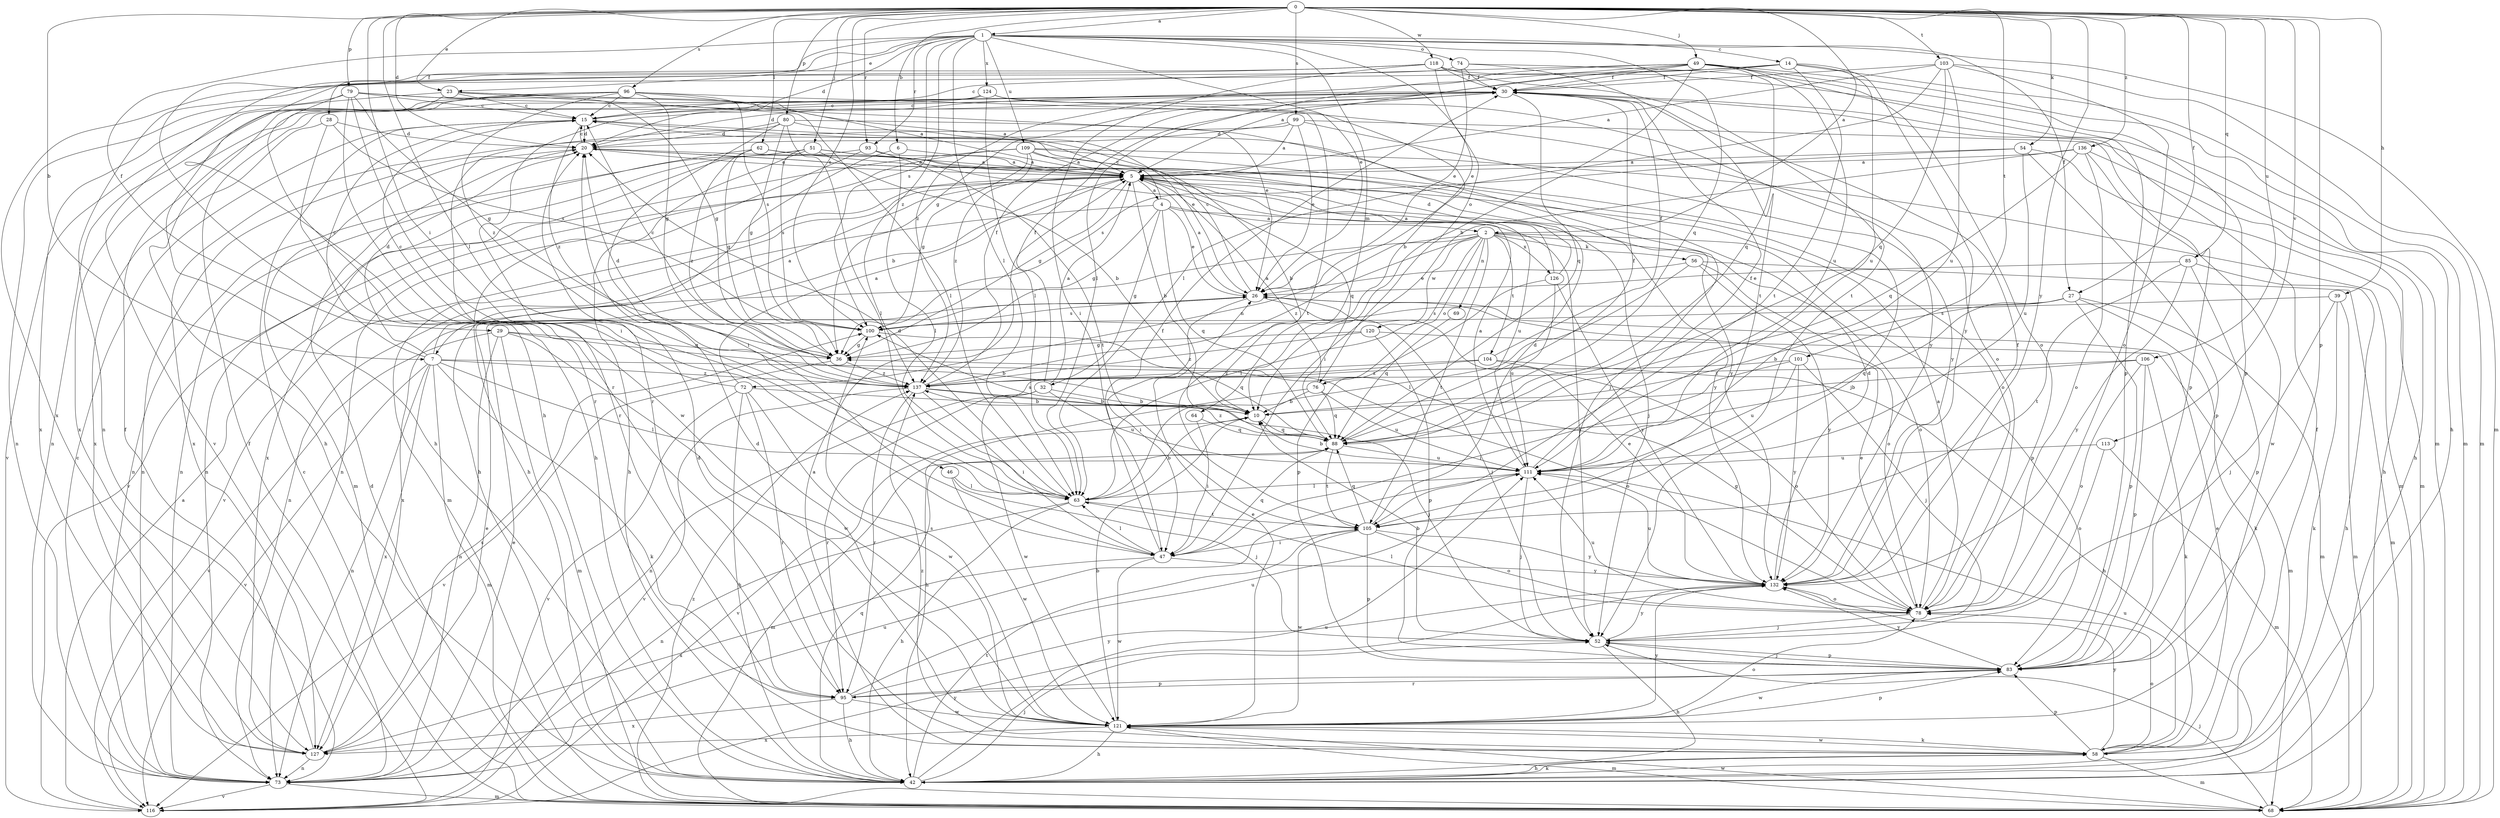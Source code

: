 strict digraph  {
0;
1;
2;
4;
5;
6;
7;
10;
14;
15;
20;
23;
26;
27;
28;
29;
30;
32;
36;
39;
42;
46;
47;
49;
51;
52;
54;
56;
58;
62;
63;
64;
68;
69;
72;
73;
74;
76;
78;
79;
80;
83;
85;
88;
93;
95;
96;
99;
100;
101;
103;
104;
105;
106;
109;
111;
113;
116;
118;
120;
121;
124;
126;
127;
132;
136;
137;
0 -> 1  [label=a];
0 -> 2  [label=a];
0 -> 6  [label=b];
0 -> 7  [label=b];
0 -> 20  [label=d];
0 -> 23  [label=e];
0 -> 27  [label=f];
0 -> 39  [label=h];
0 -> 46  [label=i];
0 -> 49  [label=j];
0 -> 51  [label=j];
0 -> 54  [label=k];
0 -> 62  [label=l];
0 -> 63  [label=l];
0 -> 79  [label=p];
0 -> 80  [label=p];
0 -> 83  [label=p];
0 -> 85  [label=q];
0 -> 93  [label=r];
0 -> 96  [label=s];
0 -> 99  [label=s];
0 -> 100  [label=s];
0 -> 101  [label=t];
0 -> 103  [label=t];
0 -> 106  [label=u];
0 -> 113  [label=v];
0 -> 118  [label=w];
0 -> 132  [label=y];
0 -> 136  [label=z];
1 -> 14  [label=c];
1 -> 20  [label=d];
1 -> 23  [label=e];
1 -> 26  [label=e];
1 -> 27  [label=f];
1 -> 28  [label=f];
1 -> 29  [label=f];
1 -> 42  [label=h];
1 -> 63  [label=l];
1 -> 64  [label=m];
1 -> 68  [label=m];
1 -> 74  [label=o];
1 -> 76  [label=o];
1 -> 88  [label=q];
1 -> 93  [label=r];
1 -> 100  [label=s];
1 -> 109  [label=u];
1 -> 124  [label=x];
1 -> 137  [label=z];
2 -> 56  [label=k];
2 -> 63  [label=l];
2 -> 69  [label=n];
2 -> 72  [label=n];
2 -> 76  [label=o];
2 -> 78  [label=o];
2 -> 83  [label=p];
2 -> 104  [label=t];
2 -> 105  [label=t];
2 -> 120  [label=w];
2 -> 126  [label=x];
2 -> 127  [label=x];
2 -> 137  [label=z];
4 -> 2  [label=a];
4 -> 15  [label=c];
4 -> 26  [label=e];
4 -> 32  [label=g];
4 -> 36  [label=g];
4 -> 52  [label=j];
4 -> 73  [label=n];
4 -> 88  [label=q];
5 -> 4  [label=a];
5 -> 7  [label=b];
5 -> 10  [label=b];
5 -> 36  [label=g];
5 -> 52  [label=j];
5 -> 68  [label=m];
5 -> 111  [label=u];
5 -> 116  [label=v];
5 -> 132  [label=y];
6 -> 5  [label=a];
6 -> 42  [label=h];
6 -> 63  [label=l];
7 -> 5  [label=a];
7 -> 15  [label=c];
7 -> 20  [label=d];
7 -> 58  [label=k];
7 -> 63  [label=l];
7 -> 68  [label=m];
7 -> 73  [label=n];
7 -> 78  [label=o];
7 -> 116  [label=v];
7 -> 127  [label=x];
7 -> 137  [label=z];
10 -> 88  [label=q];
10 -> 116  [label=v];
14 -> 30  [label=f];
14 -> 36  [label=g];
14 -> 68  [label=m];
14 -> 73  [label=n];
14 -> 105  [label=t];
14 -> 111  [label=u];
14 -> 132  [label=y];
15 -> 20  [label=d];
15 -> 52  [label=j];
15 -> 137  [label=z];
20 -> 5  [label=a];
20 -> 15  [label=c];
20 -> 68  [label=m];
20 -> 73  [label=n];
23 -> 5  [label=a];
23 -> 15  [label=c];
23 -> 36  [label=g];
23 -> 42  [label=h];
23 -> 63  [label=l];
23 -> 127  [label=x];
26 -> 5  [label=a];
26 -> 15  [label=c];
26 -> 47  [label=i];
26 -> 52  [label=j];
26 -> 100  [label=s];
27 -> 10  [label=b];
27 -> 58  [label=k];
27 -> 68  [label=m];
27 -> 83  [label=p];
27 -> 88  [label=q];
27 -> 100  [label=s];
28 -> 20  [label=d];
28 -> 42  [label=h];
28 -> 100  [label=s];
28 -> 127  [label=x];
29 -> 10  [label=b];
29 -> 36  [label=g];
29 -> 68  [label=m];
29 -> 73  [label=n];
29 -> 116  [label=v];
29 -> 121  [label=w];
30 -> 15  [label=c];
30 -> 20  [label=d];
30 -> 83  [label=p];
30 -> 88  [label=q];
30 -> 95  [label=r];
32 -> 5  [label=a];
32 -> 10  [label=b];
32 -> 30  [label=f];
32 -> 95  [label=r];
32 -> 111  [label=u];
32 -> 121  [label=w];
36 -> 15  [label=c];
36 -> 116  [label=v];
36 -> 137  [label=z];
39 -> 52  [label=j];
39 -> 58  [label=k];
39 -> 68  [label=m];
39 -> 100  [label=s];
42 -> 52  [label=j];
42 -> 58  [label=k];
42 -> 88  [label=q];
42 -> 105  [label=t];
42 -> 111  [label=u];
46 -> 52  [label=j];
46 -> 63  [label=l];
46 -> 121  [label=w];
47 -> 30  [label=f];
47 -> 63  [label=l];
47 -> 88  [label=q];
47 -> 121  [label=w];
47 -> 127  [label=x];
47 -> 132  [label=y];
49 -> 5  [label=a];
49 -> 10  [label=b];
49 -> 15  [label=c];
49 -> 30  [label=f];
49 -> 42  [label=h];
49 -> 63  [label=l];
49 -> 78  [label=o];
49 -> 83  [label=p];
49 -> 88  [label=q];
49 -> 111  [label=u];
49 -> 137  [label=z];
51 -> 5  [label=a];
51 -> 10  [label=b];
51 -> 42  [label=h];
51 -> 73  [label=n];
51 -> 88  [label=q];
51 -> 100  [label=s];
51 -> 127  [label=x];
52 -> 10  [label=b];
52 -> 42  [label=h];
52 -> 83  [label=p];
52 -> 132  [label=y];
54 -> 5  [label=a];
54 -> 68  [label=m];
54 -> 83  [label=p];
54 -> 100  [label=s];
54 -> 111  [label=u];
56 -> 26  [label=e];
56 -> 63  [label=l];
56 -> 68  [label=m];
56 -> 78  [label=o];
56 -> 132  [label=y];
58 -> 5  [label=a];
58 -> 20  [label=d];
58 -> 26  [label=e];
58 -> 30  [label=f];
58 -> 42  [label=h];
58 -> 68  [label=m];
58 -> 78  [label=o];
58 -> 83  [label=p];
58 -> 111  [label=u];
58 -> 121  [label=w];
58 -> 132  [label=y];
58 -> 137  [label=z];
62 -> 5  [label=a];
62 -> 36  [label=g];
62 -> 73  [label=n];
62 -> 132  [label=y];
62 -> 137  [label=z];
63 -> 10  [label=b];
63 -> 20  [label=d];
63 -> 42  [label=h];
63 -> 73  [label=n];
63 -> 105  [label=t];
64 -> 47  [label=i];
64 -> 88  [label=q];
68 -> 15  [label=c];
68 -> 20  [label=d];
68 -> 52  [label=j];
68 -> 121  [label=w];
68 -> 137  [label=z];
69 -> 88  [label=q];
72 -> 5  [label=a];
72 -> 10  [label=b];
72 -> 15  [label=c];
72 -> 42  [label=h];
72 -> 95  [label=r];
72 -> 116  [label=v];
72 -> 121  [label=w];
73 -> 15  [label=c];
73 -> 26  [label=e];
73 -> 30  [label=f];
73 -> 68  [label=m];
73 -> 111  [label=u];
73 -> 116  [label=v];
74 -> 26  [label=e];
74 -> 30  [label=f];
74 -> 83  [label=p];
74 -> 105  [label=t];
74 -> 127  [label=x];
76 -> 5  [label=a];
76 -> 10  [label=b];
76 -> 42  [label=h];
76 -> 88  [label=q];
76 -> 111  [label=u];
78 -> 5  [label=a];
78 -> 26  [label=e];
78 -> 36  [label=g];
78 -> 52  [label=j];
78 -> 63  [label=l];
78 -> 111  [label=u];
79 -> 15  [label=c];
79 -> 26  [label=e];
79 -> 36  [label=g];
79 -> 47  [label=i];
79 -> 73  [label=n];
79 -> 95  [label=r];
79 -> 105  [label=t];
79 -> 121  [label=w];
80 -> 20  [label=d];
80 -> 26  [label=e];
80 -> 36  [label=g];
80 -> 47  [label=i];
80 -> 52  [label=j];
80 -> 63  [label=l];
80 -> 95  [label=r];
83 -> 52  [label=j];
83 -> 95  [label=r];
83 -> 121  [label=w];
83 -> 132  [label=y];
85 -> 26  [label=e];
85 -> 42  [label=h];
85 -> 83  [label=p];
85 -> 105  [label=t];
85 -> 132  [label=y];
88 -> 30  [label=f];
88 -> 68  [label=m];
88 -> 100  [label=s];
88 -> 105  [label=t];
88 -> 111  [label=u];
88 -> 137  [label=z];
93 -> 5  [label=a];
93 -> 42  [label=h];
93 -> 73  [label=n];
93 -> 105  [label=t];
95 -> 42  [label=h];
95 -> 83  [label=p];
95 -> 111  [label=u];
95 -> 121  [label=w];
95 -> 127  [label=x];
95 -> 132  [label=y];
96 -> 5  [label=a];
96 -> 15  [label=c];
96 -> 36  [label=g];
96 -> 42  [label=h];
96 -> 73  [label=n];
96 -> 78  [label=o];
96 -> 100  [label=s];
96 -> 116  [label=v];
96 -> 137  [label=z];
99 -> 5  [label=a];
99 -> 20  [label=d];
99 -> 26  [label=e];
99 -> 42  [label=h];
99 -> 127  [label=x];
99 -> 132  [label=y];
100 -> 36  [label=g];
100 -> 88  [label=q];
101 -> 47  [label=i];
101 -> 52  [label=j];
101 -> 111  [label=u];
101 -> 132  [label=y];
101 -> 137  [label=z];
103 -> 5  [label=a];
103 -> 30  [label=f];
103 -> 63  [label=l];
103 -> 68  [label=m];
103 -> 78  [label=o];
103 -> 88  [label=q];
103 -> 111  [label=u];
104 -> 30  [label=f];
104 -> 42  [label=h];
104 -> 73  [label=n];
104 -> 78  [label=o];
104 -> 137  [label=z];
105 -> 20  [label=d];
105 -> 47  [label=i];
105 -> 78  [label=o];
105 -> 83  [label=p];
105 -> 88  [label=q];
105 -> 121  [label=w];
105 -> 132  [label=y];
106 -> 10  [label=b];
106 -> 58  [label=k];
106 -> 78  [label=o];
106 -> 83  [label=p];
106 -> 137  [label=z];
109 -> 5  [label=a];
109 -> 10  [label=b];
109 -> 36  [label=g];
109 -> 68  [label=m];
109 -> 73  [label=n];
109 -> 78  [label=o];
109 -> 116  [label=v];
109 -> 137  [label=z];
111 -> 5  [label=a];
111 -> 10  [label=b];
111 -> 30  [label=f];
111 -> 52  [label=j];
111 -> 63  [label=l];
113 -> 68  [label=m];
113 -> 78  [label=o];
113 -> 111  [label=u];
116 -> 5  [label=a];
116 -> 132  [label=y];
118 -> 26  [label=e];
118 -> 30  [label=f];
118 -> 47  [label=i];
118 -> 68  [label=m];
118 -> 95  [label=r];
118 -> 105  [label=t];
118 -> 116  [label=v];
120 -> 36  [label=g];
120 -> 68  [label=m];
120 -> 83  [label=p];
120 -> 137  [label=z];
121 -> 10  [label=b];
121 -> 20  [label=d];
121 -> 26  [label=e];
121 -> 42  [label=h];
121 -> 58  [label=k];
121 -> 68  [label=m];
121 -> 78  [label=o];
121 -> 83  [label=p];
121 -> 100  [label=s];
121 -> 127  [label=x];
121 -> 132  [label=y];
124 -> 10  [label=b];
124 -> 15  [label=c];
124 -> 63  [label=l];
124 -> 127  [label=x];
124 -> 132  [label=y];
126 -> 5  [label=a];
126 -> 20  [label=d];
126 -> 83  [label=p];
126 -> 111  [label=u];
126 -> 132  [label=y];
127 -> 26  [label=e];
127 -> 30  [label=f];
127 -> 73  [label=n];
127 -> 100  [label=s];
132 -> 20  [label=d];
132 -> 26  [label=e];
132 -> 30  [label=f];
132 -> 78  [label=o];
132 -> 111  [label=u];
136 -> 5  [label=a];
136 -> 42  [label=h];
136 -> 47  [label=i];
136 -> 78  [label=o];
136 -> 88  [label=q];
136 -> 121  [label=w];
137 -> 10  [label=b];
137 -> 20  [label=d];
137 -> 30  [label=f];
137 -> 47  [label=i];
137 -> 52  [label=j];
137 -> 95  [label=r];
137 -> 116  [label=v];
}
